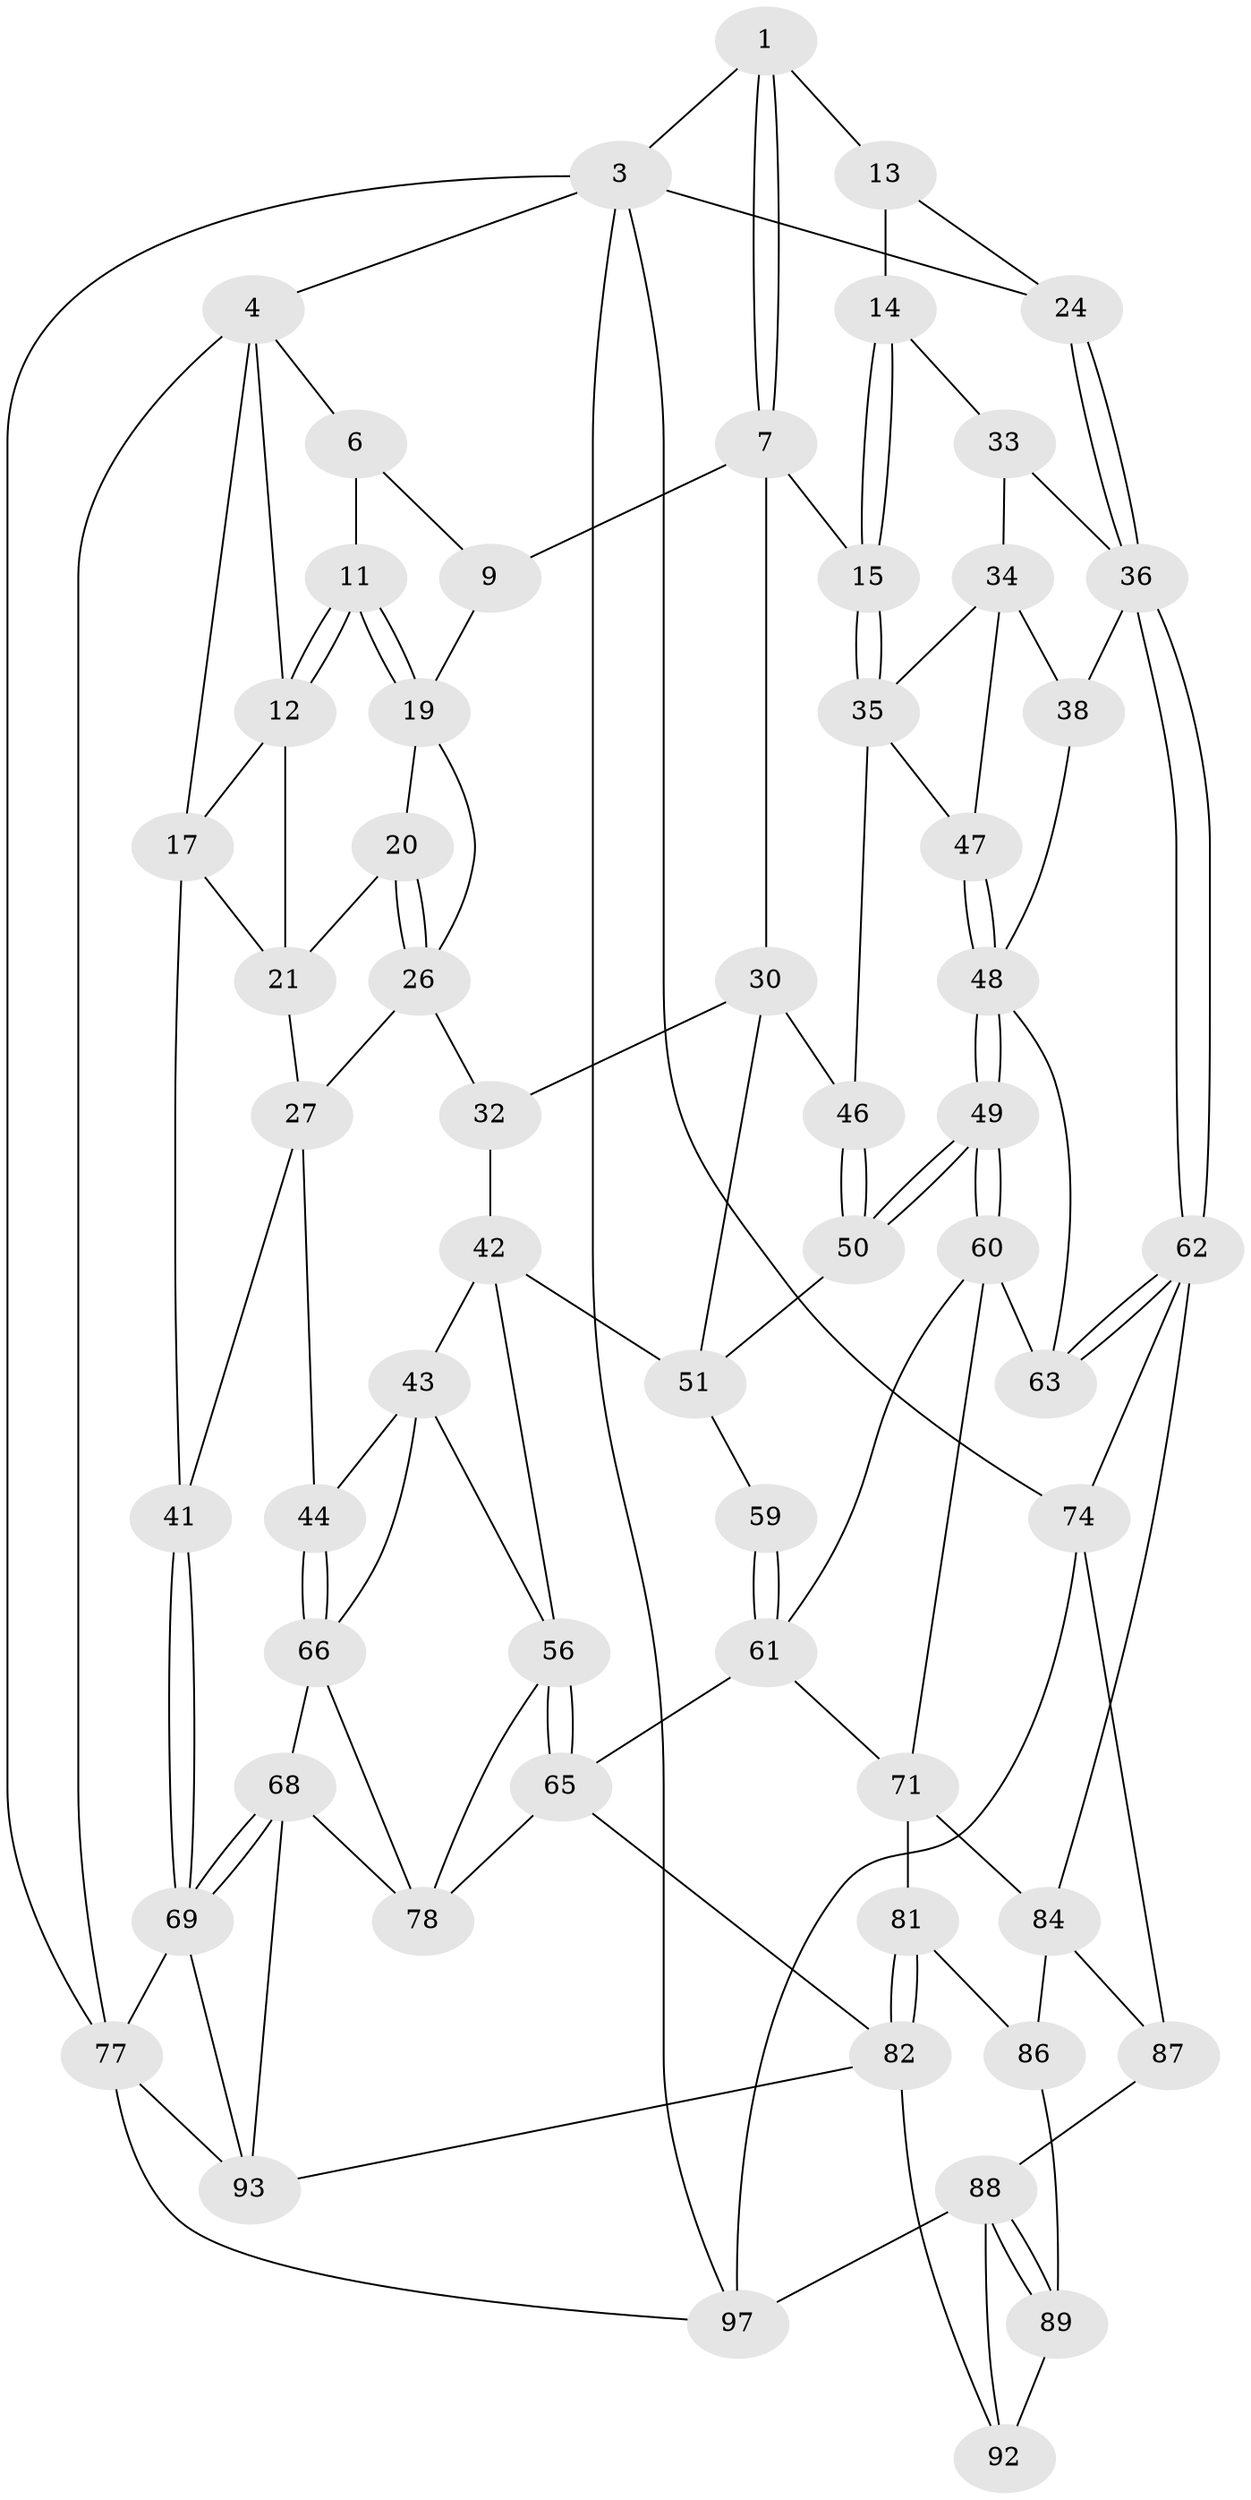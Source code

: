 // original degree distribution, {3: 0.03, 4: 0.2, 5: 0.57, 6: 0.2}
// Generated by graph-tools (version 1.1) at 2025/42/03/06/25 10:42:34]
// undirected, 59 vertices, 128 edges
graph export_dot {
graph [start="1"]
  node [color=gray90,style=filled];
  1 [pos="+0.8069169671385769+0",super="+2"];
  3 [pos="+1+0",super="+73"];
  4 [pos="+0+0",super="+5"];
  6 [pos="+0.4118322685854891+0",super="+10"];
  7 [pos="+0.6514815208747815+0.19026063955151384",super="+8"];
  9 [pos="+0.46877315940700265+0.10124002099263066"];
  11 [pos="+0.22189298847783145+0.1361355243302165"];
  12 [pos="+0.1710118580851871+0.0902609062096107",super="+16"];
  13 [pos="+0.8615335300912647+0.13262419203296277",super="+25"];
  14 [pos="+0.8494727042781501+0.15449915170578338",super="+29"];
  15 [pos="+0.7584221450204044+0.19837037712873332"];
  17 [pos="+0+0.19699605475182277",super="+18"];
  19 [pos="+0.23269163308396515+0.15060299929224708",super="+23"];
  20 [pos="+0.18713843631225566+0.20755238305309476"];
  21 [pos="+0.12503417797884064+0.2054816452827024",super="+22"];
  24 [pos="+1+0.1887960324853974"];
  26 [pos="+0.1681965914524441+0.2765650106401582",super="+28"];
  27 [pos="+0.1390190528916463+0.2968516028098568",super="+40"];
  30 [pos="+0.5810821462529011+0.22222908756954352",super="+31"];
  32 [pos="+0.2935229982603073+0.30282122642832004"];
  33 [pos="+0.9418037995210594+0.249580561974555"];
  34 [pos="+0.9336917788307633+0.2599282422082763",super="+39"];
  35 [pos="+0.8405374825537504+0.32024042506376726",super="+45"];
  36 [pos="+1+0.4346795030907401",super="+37"];
  38 [pos="+0.9595314476485556+0.4071670794408218"];
  41 [pos="+0+0.40948828532756515"];
  42 [pos="+0.2860721926456892+0.3461423353576645",super="+53"];
  43 [pos="+0.23315076687073572+0.39676950837723735",super="+58"];
  44 [pos="+0.15678129353998285+0.42868781458847866"];
  46 [pos="+0.7384048356031021+0.3777709347720145"];
  47 [pos="+0.8622738214037411+0.3697917133276441"];
  48 [pos="+0.8075847772979168+0.45748414197281984",super="+55"];
  49 [pos="+0.7548603047001827+0.4777708598161381"];
  50 [pos="+0.7494303927411181+0.4699783254348372",super="+54"];
  51 [pos="+0.5407517274583185+0.33793748213872316",super="+52"];
  56 [pos="+0.452286485564939+0.518810244183009",super="+57"];
  59 [pos="+0.6401947768244777+0.48024934971414257"];
  60 [pos="+0.7454905965874646+0.5190194834256814",super="+70"];
  61 [pos="+0.6696810729757374+0.5399934405967199",super="+64"];
  62 [pos="+1+0.6809461754034569",super="+75"];
  63 [pos="+0.8992127003069582+0.5913193784018433"];
  65 [pos="+0.5022008074141768+0.5734560907288218",super="+79"];
  66 [pos="+0.1724127352289251+0.5027650428037669",super="+67"];
  68 [pos="+0.08630406628536773+0.7181815187121913",super="+91"];
  69 [pos="+0+0.872138080406602",super="+76"];
  71 [pos="+0.7745375791107169+0.6891148494674737",super="+72"];
  74 [pos="+1+0.757695416672002",super="+99"];
  77 [pos="+0+1",super="+98"];
  78 [pos="+0.3131489610747025+0.6542218804970551",super="+80"];
  81 [pos="+0.6201505184303616+0.7805277102394492"];
  82 [pos="+0.590219651916922+0.8315329457088827",super="+83"];
  84 [pos="+0.8121087660315411+0.7416631723345587",super="+85"];
  86 [pos="+0.7487595817570113+0.8069808092845033"];
  87 [pos="+0.8591827687911184+0.879293297658794"];
  88 [pos="+0.7965193363067846+0.8976155999266939",super="+96"];
  89 [pos="+0.7770281804909146+0.8887351022277227",super="+90"];
  92 [pos="+0.613089503454218+0.8435152523096856",super="+95"];
  93 [pos="+0.4656582161648284+1",super="+94"];
  97 [pos="+0.6989332181785372+1",super="+100"];
  1 -- 7;
  1 -- 7;
  1 -- 3;
  1 -- 13;
  3 -- 4;
  3 -- 24;
  3 -- 97;
  3 -- 74;
  3 -- 77;
  4 -- 77;
  4 -- 12;
  4 -- 6;
  4 -- 17;
  6 -- 9;
  6 -- 11;
  7 -- 15;
  7 -- 9;
  7 -- 30;
  9 -- 19;
  11 -- 12;
  11 -- 12;
  11 -- 19;
  11 -- 19;
  12 -- 17;
  12 -- 21;
  13 -- 14 [weight=2];
  13 -- 24;
  14 -- 15;
  14 -- 15;
  14 -- 33;
  15 -- 35;
  15 -- 35;
  17 -- 21;
  17 -- 41;
  19 -- 20;
  19 -- 26;
  20 -- 21;
  20 -- 26;
  20 -- 26;
  21 -- 27;
  24 -- 36;
  24 -- 36;
  26 -- 27;
  26 -- 32;
  27 -- 41;
  27 -- 44;
  30 -- 46;
  30 -- 32;
  30 -- 51;
  32 -- 42;
  33 -- 34;
  33 -- 36;
  34 -- 35;
  34 -- 38;
  34 -- 47;
  35 -- 46;
  35 -- 47;
  36 -- 62;
  36 -- 62;
  36 -- 38;
  38 -- 48;
  41 -- 69;
  41 -- 69;
  42 -- 43;
  42 -- 56;
  42 -- 51;
  43 -- 44;
  43 -- 66;
  43 -- 56;
  44 -- 66;
  44 -- 66;
  46 -- 50;
  46 -- 50;
  47 -- 48;
  47 -- 48;
  48 -- 49;
  48 -- 49;
  48 -- 63;
  49 -- 50;
  49 -- 50;
  49 -- 60;
  49 -- 60;
  50 -- 51;
  51 -- 59;
  56 -- 65;
  56 -- 65;
  56 -- 78;
  59 -- 61;
  59 -- 61;
  60 -- 61;
  60 -- 71;
  60 -- 63;
  61 -- 65;
  61 -- 71;
  62 -- 63;
  62 -- 63;
  62 -- 74;
  62 -- 84;
  65 -- 82;
  65 -- 78;
  66 -- 68;
  66 -- 78;
  68 -- 69;
  68 -- 69;
  68 -- 93;
  68 -- 78;
  69 -- 77;
  69 -- 93;
  71 -- 84;
  71 -- 81;
  74 -- 87;
  74 -- 97;
  77 -- 97;
  77 -- 93;
  81 -- 82;
  81 -- 82;
  81 -- 86;
  82 -- 92;
  82 -- 93;
  84 -- 87;
  84 -- 86;
  86 -- 89;
  87 -- 88;
  88 -- 89;
  88 -- 89;
  88 -- 97;
  88 -- 92;
  89 -- 92 [weight=2];
}
